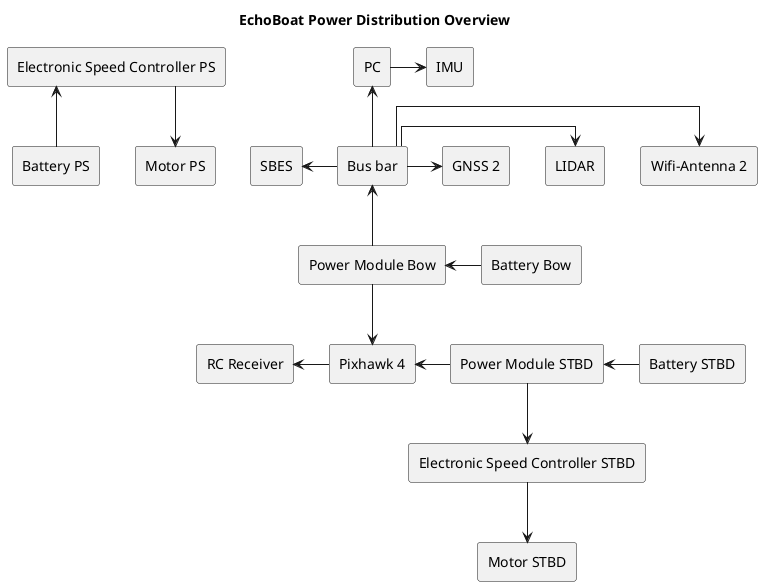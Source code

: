 @startuml
title "EchoBoat Power Distribution Overview"
skinparam componentStyle rectangle
skinparam linetype ortho

component "Pixhawk 4" as PH
component "PC"
component "SBES"
component "IMU"
component "LIDAR"
component "GNSS 2" as GNSS2
component "Power Module STBD" as PMstbd
component "Power Module Bow" as PMBow
component "Bus bar" as Busbar

component "Battery PS" as BatPS
component "Battery STBD" as BatSTBD
component "Battery Bow" as BatBow

together {
component "Electronic Speed Controller PS" as ESCps
component "Electronic Speed Controller STBD" as ESCstbd
}

component "Motor PS"
component "Motor STBD"
component "RC Receiver" as RCtrans

component "Wifi-Antenna 2" as Wifi2

PH -l-> RCtrans

BatBow -l-> PMBow

PMBow -up-> Busbar
PMBow -down-> PH

Busbar -u-> PC
Busbar -l-> SBES
Busbar -r-> Wifi2
Busbar -> LIDAR
Busbar -> GNSS2

PC -> IMU

' Busbar .> LIDAR
' Busbar .> GNSS2

PMstbd -left-> PH

BatSTBD -left-> PMstbd
BatPS -up-> ESCps
PMstbd --> ESCstbd

ESCps -down-> [Motor PS]
ESCstbd -down-> [Motor STBD]

' hide @unlinked
@enduml